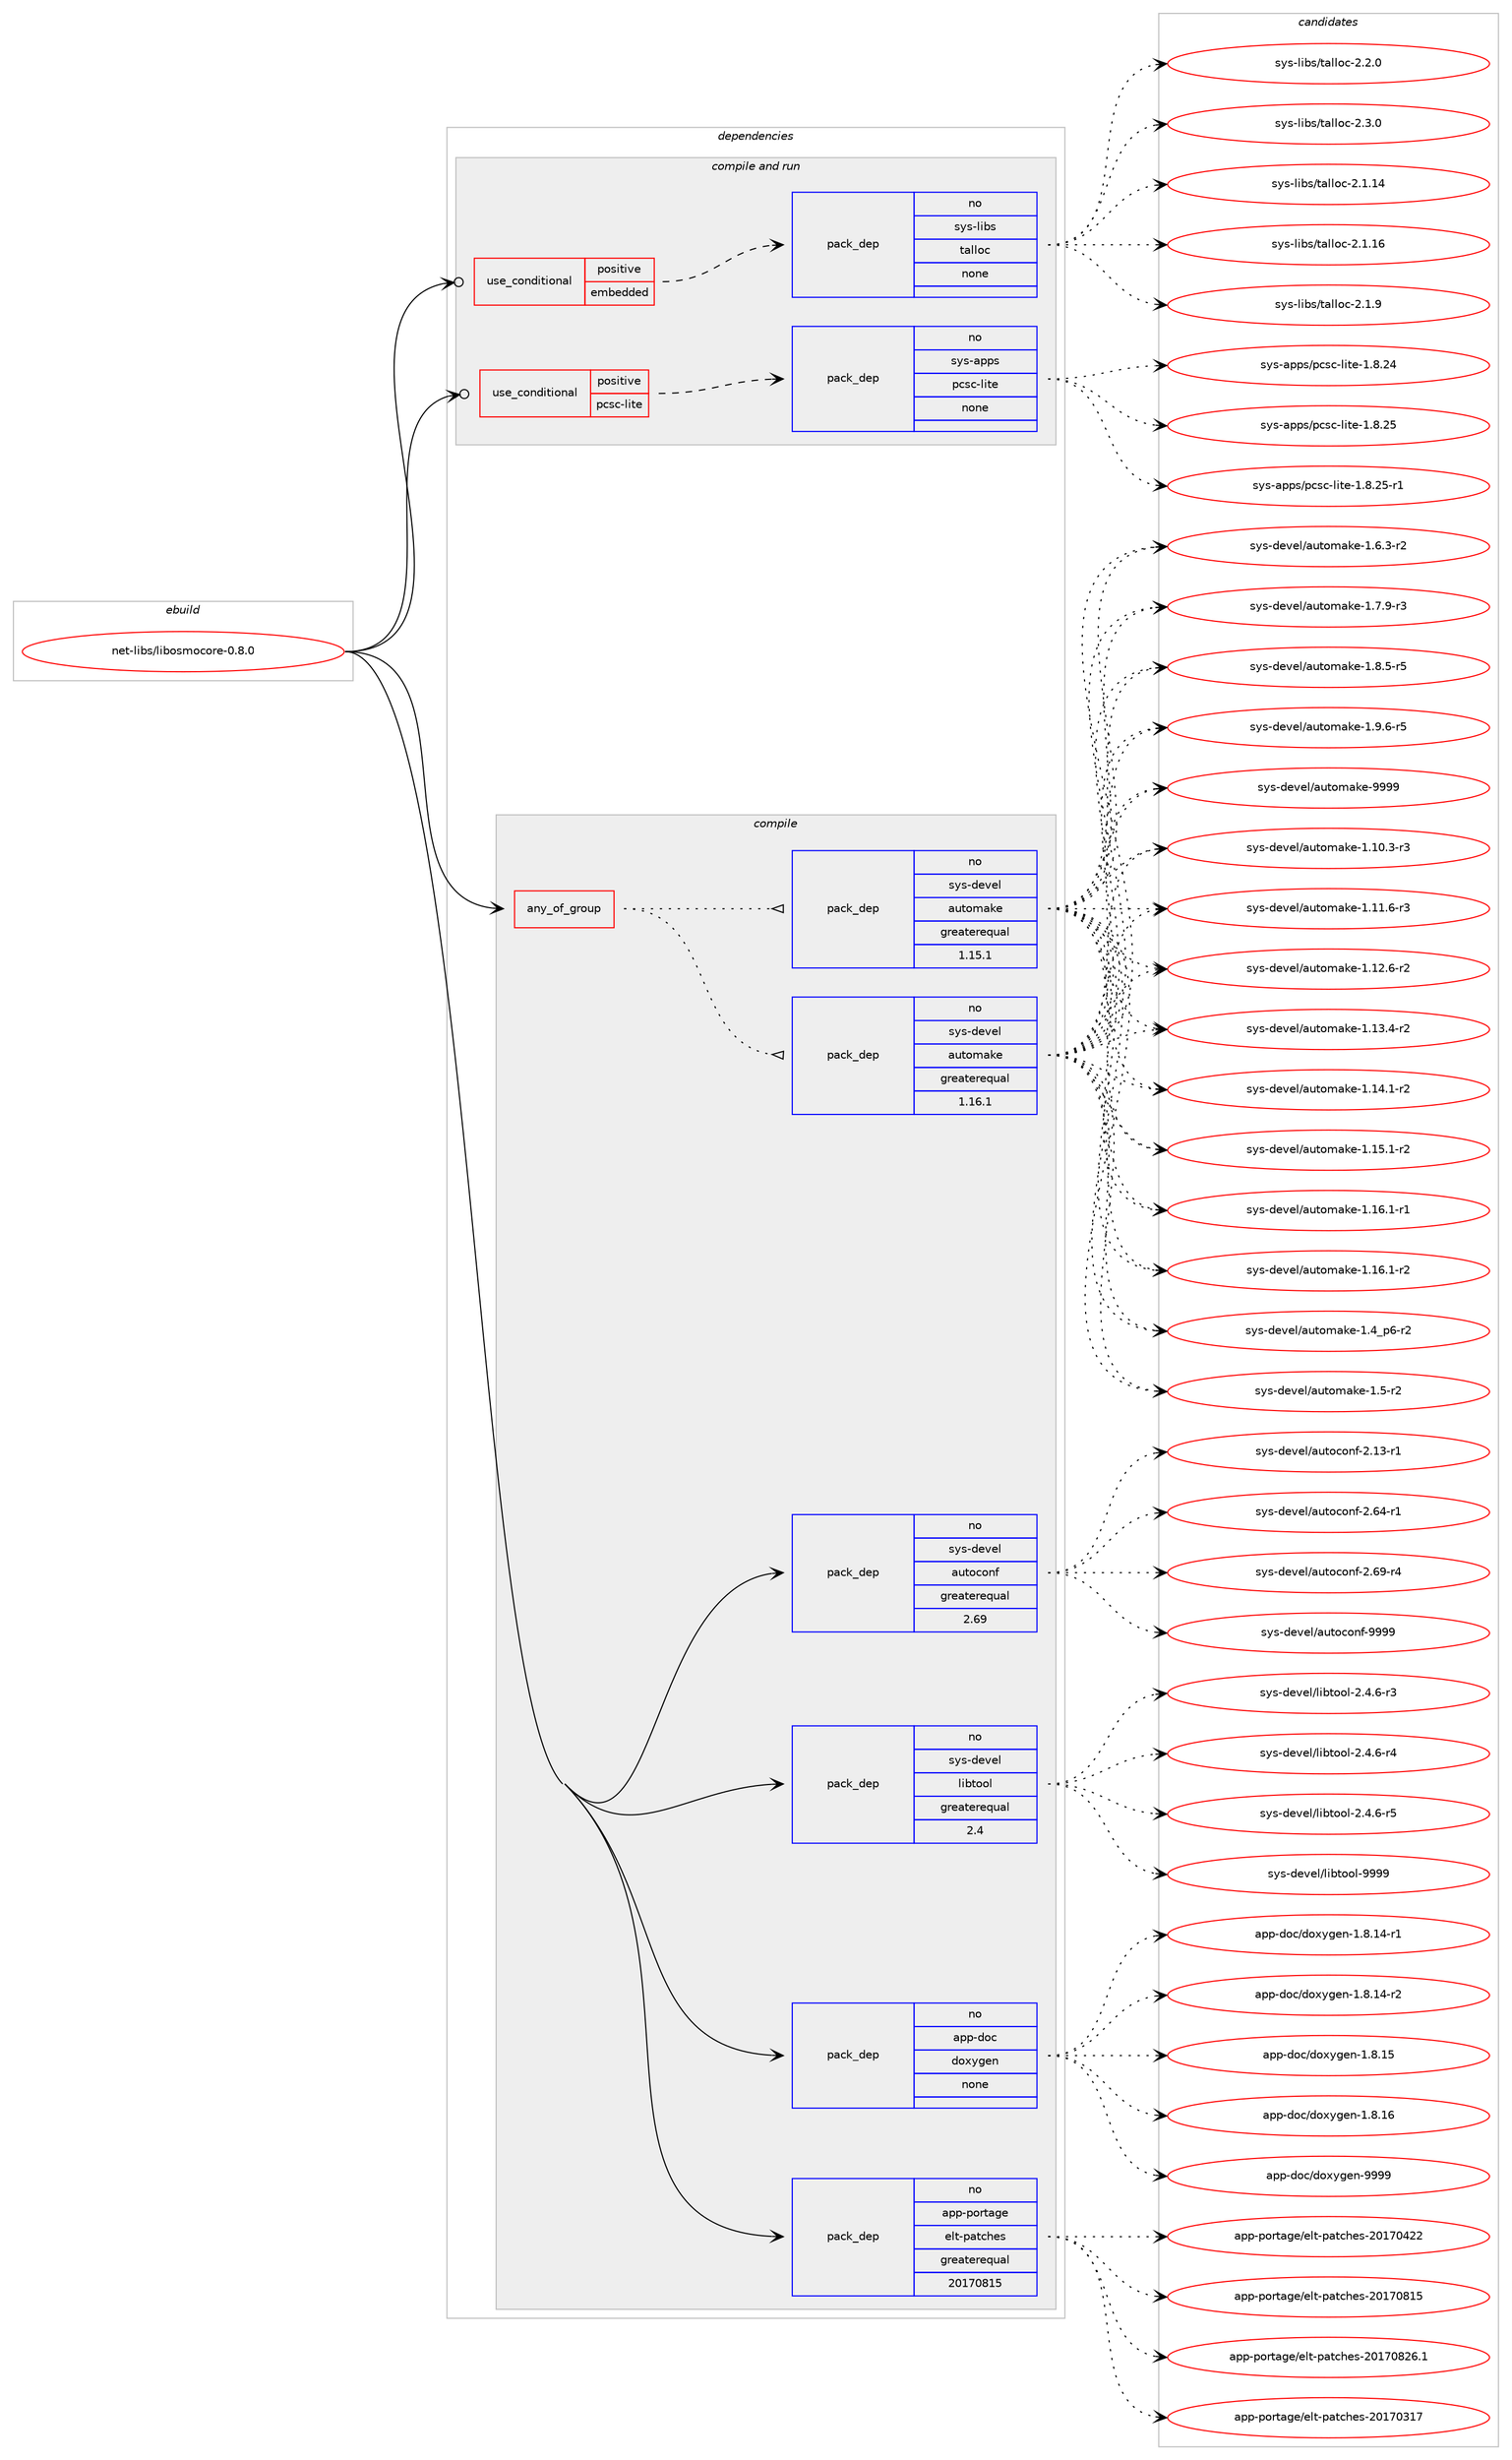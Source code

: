 digraph prolog {

# *************
# Graph options
# *************

newrank=true;
concentrate=true;
compound=true;
graph [rankdir=LR,fontname=Helvetica,fontsize=10,ranksep=1.5];#, ranksep=2.5, nodesep=0.2];
edge  [arrowhead=vee];
node  [fontname=Helvetica,fontsize=10];

# **********
# The ebuild
# **********

subgraph cluster_leftcol {
color=gray;
rank=same;
label=<<i>ebuild</i>>;
id [label="net-libs/libosmocore-0.8.0", color=red, width=4, href="../net-libs/libosmocore-0.8.0.svg"];
}

# ****************
# The dependencies
# ****************

subgraph cluster_midcol {
color=gray;
label=<<i>dependencies</i>>;
subgraph cluster_compile {
fillcolor="#eeeeee";
style=filled;
label=<<i>compile</i>>;
subgraph any14033 {
dependency827078 [label=<<TABLE BORDER="0" CELLBORDER="1" CELLSPACING="0" CELLPADDING="4"><TR><TD CELLPADDING="10">any_of_group</TD></TR></TABLE>>, shape=none, color=red];subgraph pack611044 {
dependency827079 [label=<<TABLE BORDER="0" CELLBORDER="1" CELLSPACING="0" CELLPADDING="4" WIDTH="220"><TR><TD ROWSPAN="6" CELLPADDING="30">pack_dep</TD></TR><TR><TD WIDTH="110">no</TD></TR><TR><TD>sys-devel</TD></TR><TR><TD>automake</TD></TR><TR><TD>greaterequal</TD></TR><TR><TD>1.16.1</TD></TR></TABLE>>, shape=none, color=blue];
}
dependency827078:e -> dependency827079:w [weight=20,style="dotted",arrowhead="oinv"];
subgraph pack611045 {
dependency827080 [label=<<TABLE BORDER="0" CELLBORDER="1" CELLSPACING="0" CELLPADDING="4" WIDTH="220"><TR><TD ROWSPAN="6" CELLPADDING="30">pack_dep</TD></TR><TR><TD WIDTH="110">no</TD></TR><TR><TD>sys-devel</TD></TR><TR><TD>automake</TD></TR><TR><TD>greaterequal</TD></TR><TR><TD>1.15.1</TD></TR></TABLE>>, shape=none, color=blue];
}
dependency827078:e -> dependency827080:w [weight=20,style="dotted",arrowhead="oinv"];
}
id:e -> dependency827078:w [weight=20,style="solid",arrowhead="vee"];
subgraph pack611046 {
dependency827081 [label=<<TABLE BORDER="0" CELLBORDER="1" CELLSPACING="0" CELLPADDING="4" WIDTH="220"><TR><TD ROWSPAN="6" CELLPADDING="30">pack_dep</TD></TR><TR><TD WIDTH="110">no</TD></TR><TR><TD>app-doc</TD></TR><TR><TD>doxygen</TD></TR><TR><TD>none</TD></TR><TR><TD></TD></TR></TABLE>>, shape=none, color=blue];
}
id:e -> dependency827081:w [weight=20,style="solid",arrowhead="vee"];
subgraph pack611047 {
dependency827082 [label=<<TABLE BORDER="0" CELLBORDER="1" CELLSPACING="0" CELLPADDING="4" WIDTH="220"><TR><TD ROWSPAN="6" CELLPADDING="30">pack_dep</TD></TR><TR><TD WIDTH="110">no</TD></TR><TR><TD>app-portage</TD></TR><TR><TD>elt-patches</TD></TR><TR><TD>greaterequal</TD></TR><TR><TD>20170815</TD></TR></TABLE>>, shape=none, color=blue];
}
id:e -> dependency827082:w [weight=20,style="solid",arrowhead="vee"];
subgraph pack611048 {
dependency827083 [label=<<TABLE BORDER="0" CELLBORDER="1" CELLSPACING="0" CELLPADDING="4" WIDTH="220"><TR><TD ROWSPAN="6" CELLPADDING="30">pack_dep</TD></TR><TR><TD WIDTH="110">no</TD></TR><TR><TD>sys-devel</TD></TR><TR><TD>autoconf</TD></TR><TR><TD>greaterequal</TD></TR><TR><TD>2.69</TD></TR></TABLE>>, shape=none, color=blue];
}
id:e -> dependency827083:w [weight=20,style="solid",arrowhead="vee"];
subgraph pack611049 {
dependency827084 [label=<<TABLE BORDER="0" CELLBORDER="1" CELLSPACING="0" CELLPADDING="4" WIDTH="220"><TR><TD ROWSPAN="6" CELLPADDING="30">pack_dep</TD></TR><TR><TD WIDTH="110">no</TD></TR><TR><TD>sys-devel</TD></TR><TR><TD>libtool</TD></TR><TR><TD>greaterequal</TD></TR><TR><TD>2.4</TD></TR></TABLE>>, shape=none, color=blue];
}
id:e -> dependency827084:w [weight=20,style="solid",arrowhead="vee"];
}
subgraph cluster_compileandrun {
fillcolor="#eeeeee";
style=filled;
label=<<i>compile and run</i>>;
subgraph cond201544 {
dependency827085 [label=<<TABLE BORDER="0" CELLBORDER="1" CELLSPACING="0" CELLPADDING="4"><TR><TD ROWSPAN="3" CELLPADDING="10">use_conditional</TD></TR><TR><TD>positive</TD></TR><TR><TD>embedded</TD></TR></TABLE>>, shape=none, color=red];
subgraph pack611050 {
dependency827086 [label=<<TABLE BORDER="0" CELLBORDER="1" CELLSPACING="0" CELLPADDING="4" WIDTH="220"><TR><TD ROWSPAN="6" CELLPADDING="30">pack_dep</TD></TR><TR><TD WIDTH="110">no</TD></TR><TR><TD>sys-libs</TD></TR><TR><TD>talloc</TD></TR><TR><TD>none</TD></TR><TR><TD></TD></TR></TABLE>>, shape=none, color=blue];
}
dependency827085:e -> dependency827086:w [weight=20,style="dashed",arrowhead="vee"];
}
id:e -> dependency827085:w [weight=20,style="solid",arrowhead="odotvee"];
subgraph cond201545 {
dependency827087 [label=<<TABLE BORDER="0" CELLBORDER="1" CELLSPACING="0" CELLPADDING="4"><TR><TD ROWSPAN="3" CELLPADDING="10">use_conditional</TD></TR><TR><TD>positive</TD></TR><TR><TD>pcsc-lite</TD></TR></TABLE>>, shape=none, color=red];
subgraph pack611051 {
dependency827088 [label=<<TABLE BORDER="0" CELLBORDER="1" CELLSPACING="0" CELLPADDING="4" WIDTH="220"><TR><TD ROWSPAN="6" CELLPADDING="30">pack_dep</TD></TR><TR><TD WIDTH="110">no</TD></TR><TR><TD>sys-apps</TD></TR><TR><TD>pcsc-lite</TD></TR><TR><TD>none</TD></TR><TR><TD></TD></TR></TABLE>>, shape=none, color=blue];
}
dependency827087:e -> dependency827088:w [weight=20,style="dashed",arrowhead="vee"];
}
id:e -> dependency827087:w [weight=20,style="solid",arrowhead="odotvee"];
}
subgraph cluster_run {
fillcolor="#eeeeee";
style=filled;
label=<<i>run</i>>;
}
}

# **************
# The candidates
# **************

subgraph cluster_choices {
rank=same;
color=gray;
label=<<i>candidates</i>>;

subgraph choice611044 {
color=black;
nodesep=1;
choice11512111545100101118101108479711711611110997107101454946494846514511451 [label="sys-devel/automake-1.10.3-r3", color=red, width=4,href="../sys-devel/automake-1.10.3-r3.svg"];
choice11512111545100101118101108479711711611110997107101454946494946544511451 [label="sys-devel/automake-1.11.6-r3", color=red, width=4,href="../sys-devel/automake-1.11.6-r3.svg"];
choice11512111545100101118101108479711711611110997107101454946495046544511450 [label="sys-devel/automake-1.12.6-r2", color=red, width=4,href="../sys-devel/automake-1.12.6-r2.svg"];
choice11512111545100101118101108479711711611110997107101454946495146524511450 [label="sys-devel/automake-1.13.4-r2", color=red, width=4,href="../sys-devel/automake-1.13.4-r2.svg"];
choice11512111545100101118101108479711711611110997107101454946495246494511450 [label="sys-devel/automake-1.14.1-r2", color=red, width=4,href="../sys-devel/automake-1.14.1-r2.svg"];
choice11512111545100101118101108479711711611110997107101454946495346494511450 [label="sys-devel/automake-1.15.1-r2", color=red, width=4,href="../sys-devel/automake-1.15.1-r2.svg"];
choice11512111545100101118101108479711711611110997107101454946495446494511449 [label="sys-devel/automake-1.16.1-r1", color=red, width=4,href="../sys-devel/automake-1.16.1-r1.svg"];
choice11512111545100101118101108479711711611110997107101454946495446494511450 [label="sys-devel/automake-1.16.1-r2", color=red, width=4,href="../sys-devel/automake-1.16.1-r2.svg"];
choice115121115451001011181011084797117116111109971071014549465295112544511450 [label="sys-devel/automake-1.4_p6-r2", color=red, width=4,href="../sys-devel/automake-1.4_p6-r2.svg"];
choice11512111545100101118101108479711711611110997107101454946534511450 [label="sys-devel/automake-1.5-r2", color=red, width=4,href="../sys-devel/automake-1.5-r2.svg"];
choice115121115451001011181011084797117116111109971071014549465446514511450 [label="sys-devel/automake-1.6.3-r2", color=red, width=4,href="../sys-devel/automake-1.6.3-r2.svg"];
choice115121115451001011181011084797117116111109971071014549465546574511451 [label="sys-devel/automake-1.7.9-r3", color=red, width=4,href="../sys-devel/automake-1.7.9-r3.svg"];
choice115121115451001011181011084797117116111109971071014549465646534511453 [label="sys-devel/automake-1.8.5-r5", color=red, width=4,href="../sys-devel/automake-1.8.5-r5.svg"];
choice115121115451001011181011084797117116111109971071014549465746544511453 [label="sys-devel/automake-1.9.6-r5", color=red, width=4,href="../sys-devel/automake-1.9.6-r5.svg"];
choice115121115451001011181011084797117116111109971071014557575757 [label="sys-devel/automake-9999", color=red, width=4,href="../sys-devel/automake-9999.svg"];
dependency827079:e -> choice11512111545100101118101108479711711611110997107101454946494846514511451:w [style=dotted,weight="100"];
dependency827079:e -> choice11512111545100101118101108479711711611110997107101454946494946544511451:w [style=dotted,weight="100"];
dependency827079:e -> choice11512111545100101118101108479711711611110997107101454946495046544511450:w [style=dotted,weight="100"];
dependency827079:e -> choice11512111545100101118101108479711711611110997107101454946495146524511450:w [style=dotted,weight="100"];
dependency827079:e -> choice11512111545100101118101108479711711611110997107101454946495246494511450:w [style=dotted,weight="100"];
dependency827079:e -> choice11512111545100101118101108479711711611110997107101454946495346494511450:w [style=dotted,weight="100"];
dependency827079:e -> choice11512111545100101118101108479711711611110997107101454946495446494511449:w [style=dotted,weight="100"];
dependency827079:e -> choice11512111545100101118101108479711711611110997107101454946495446494511450:w [style=dotted,weight="100"];
dependency827079:e -> choice115121115451001011181011084797117116111109971071014549465295112544511450:w [style=dotted,weight="100"];
dependency827079:e -> choice11512111545100101118101108479711711611110997107101454946534511450:w [style=dotted,weight="100"];
dependency827079:e -> choice115121115451001011181011084797117116111109971071014549465446514511450:w [style=dotted,weight="100"];
dependency827079:e -> choice115121115451001011181011084797117116111109971071014549465546574511451:w [style=dotted,weight="100"];
dependency827079:e -> choice115121115451001011181011084797117116111109971071014549465646534511453:w [style=dotted,weight="100"];
dependency827079:e -> choice115121115451001011181011084797117116111109971071014549465746544511453:w [style=dotted,weight="100"];
dependency827079:e -> choice115121115451001011181011084797117116111109971071014557575757:w [style=dotted,weight="100"];
}
subgraph choice611045 {
color=black;
nodesep=1;
choice11512111545100101118101108479711711611110997107101454946494846514511451 [label="sys-devel/automake-1.10.3-r3", color=red, width=4,href="../sys-devel/automake-1.10.3-r3.svg"];
choice11512111545100101118101108479711711611110997107101454946494946544511451 [label="sys-devel/automake-1.11.6-r3", color=red, width=4,href="../sys-devel/automake-1.11.6-r3.svg"];
choice11512111545100101118101108479711711611110997107101454946495046544511450 [label="sys-devel/automake-1.12.6-r2", color=red, width=4,href="../sys-devel/automake-1.12.6-r2.svg"];
choice11512111545100101118101108479711711611110997107101454946495146524511450 [label="sys-devel/automake-1.13.4-r2", color=red, width=4,href="../sys-devel/automake-1.13.4-r2.svg"];
choice11512111545100101118101108479711711611110997107101454946495246494511450 [label="sys-devel/automake-1.14.1-r2", color=red, width=4,href="../sys-devel/automake-1.14.1-r2.svg"];
choice11512111545100101118101108479711711611110997107101454946495346494511450 [label="sys-devel/automake-1.15.1-r2", color=red, width=4,href="../sys-devel/automake-1.15.1-r2.svg"];
choice11512111545100101118101108479711711611110997107101454946495446494511449 [label="sys-devel/automake-1.16.1-r1", color=red, width=4,href="../sys-devel/automake-1.16.1-r1.svg"];
choice11512111545100101118101108479711711611110997107101454946495446494511450 [label="sys-devel/automake-1.16.1-r2", color=red, width=4,href="../sys-devel/automake-1.16.1-r2.svg"];
choice115121115451001011181011084797117116111109971071014549465295112544511450 [label="sys-devel/automake-1.4_p6-r2", color=red, width=4,href="../sys-devel/automake-1.4_p6-r2.svg"];
choice11512111545100101118101108479711711611110997107101454946534511450 [label="sys-devel/automake-1.5-r2", color=red, width=4,href="../sys-devel/automake-1.5-r2.svg"];
choice115121115451001011181011084797117116111109971071014549465446514511450 [label="sys-devel/automake-1.6.3-r2", color=red, width=4,href="../sys-devel/automake-1.6.3-r2.svg"];
choice115121115451001011181011084797117116111109971071014549465546574511451 [label="sys-devel/automake-1.7.9-r3", color=red, width=4,href="../sys-devel/automake-1.7.9-r3.svg"];
choice115121115451001011181011084797117116111109971071014549465646534511453 [label="sys-devel/automake-1.8.5-r5", color=red, width=4,href="../sys-devel/automake-1.8.5-r5.svg"];
choice115121115451001011181011084797117116111109971071014549465746544511453 [label="sys-devel/automake-1.9.6-r5", color=red, width=4,href="../sys-devel/automake-1.9.6-r5.svg"];
choice115121115451001011181011084797117116111109971071014557575757 [label="sys-devel/automake-9999", color=red, width=4,href="../sys-devel/automake-9999.svg"];
dependency827080:e -> choice11512111545100101118101108479711711611110997107101454946494846514511451:w [style=dotted,weight="100"];
dependency827080:e -> choice11512111545100101118101108479711711611110997107101454946494946544511451:w [style=dotted,weight="100"];
dependency827080:e -> choice11512111545100101118101108479711711611110997107101454946495046544511450:w [style=dotted,weight="100"];
dependency827080:e -> choice11512111545100101118101108479711711611110997107101454946495146524511450:w [style=dotted,weight="100"];
dependency827080:e -> choice11512111545100101118101108479711711611110997107101454946495246494511450:w [style=dotted,weight="100"];
dependency827080:e -> choice11512111545100101118101108479711711611110997107101454946495346494511450:w [style=dotted,weight="100"];
dependency827080:e -> choice11512111545100101118101108479711711611110997107101454946495446494511449:w [style=dotted,weight="100"];
dependency827080:e -> choice11512111545100101118101108479711711611110997107101454946495446494511450:w [style=dotted,weight="100"];
dependency827080:e -> choice115121115451001011181011084797117116111109971071014549465295112544511450:w [style=dotted,weight="100"];
dependency827080:e -> choice11512111545100101118101108479711711611110997107101454946534511450:w [style=dotted,weight="100"];
dependency827080:e -> choice115121115451001011181011084797117116111109971071014549465446514511450:w [style=dotted,weight="100"];
dependency827080:e -> choice115121115451001011181011084797117116111109971071014549465546574511451:w [style=dotted,weight="100"];
dependency827080:e -> choice115121115451001011181011084797117116111109971071014549465646534511453:w [style=dotted,weight="100"];
dependency827080:e -> choice115121115451001011181011084797117116111109971071014549465746544511453:w [style=dotted,weight="100"];
dependency827080:e -> choice115121115451001011181011084797117116111109971071014557575757:w [style=dotted,weight="100"];
}
subgraph choice611046 {
color=black;
nodesep=1;
choice97112112451001119947100111120121103101110454946564649524511449 [label="app-doc/doxygen-1.8.14-r1", color=red, width=4,href="../app-doc/doxygen-1.8.14-r1.svg"];
choice97112112451001119947100111120121103101110454946564649524511450 [label="app-doc/doxygen-1.8.14-r2", color=red, width=4,href="../app-doc/doxygen-1.8.14-r2.svg"];
choice9711211245100111994710011112012110310111045494656464953 [label="app-doc/doxygen-1.8.15", color=red, width=4,href="../app-doc/doxygen-1.8.15.svg"];
choice9711211245100111994710011112012110310111045494656464954 [label="app-doc/doxygen-1.8.16", color=red, width=4,href="../app-doc/doxygen-1.8.16.svg"];
choice971121124510011199471001111201211031011104557575757 [label="app-doc/doxygen-9999", color=red, width=4,href="../app-doc/doxygen-9999.svg"];
dependency827081:e -> choice97112112451001119947100111120121103101110454946564649524511449:w [style=dotted,weight="100"];
dependency827081:e -> choice97112112451001119947100111120121103101110454946564649524511450:w [style=dotted,weight="100"];
dependency827081:e -> choice9711211245100111994710011112012110310111045494656464953:w [style=dotted,weight="100"];
dependency827081:e -> choice9711211245100111994710011112012110310111045494656464954:w [style=dotted,weight="100"];
dependency827081:e -> choice971121124510011199471001111201211031011104557575757:w [style=dotted,weight="100"];
}
subgraph choice611047 {
color=black;
nodesep=1;
choice97112112451121111141169710310147101108116451129711699104101115455048495548514955 [label="app-portage/elt-patches-20170317", color=red, width=4,href="../app-portage/elt-patches-20170317.svg"];
choice97112112451121111141169710310147101108116451129711699104101115455048495548525050 [label="app-portage/elt-patches-20170422", color=red, width=4,href="../app-portage/elt-patches-20170422.svg"];
choice97112112451121111141169710310147101108116451129711699104101115455048495548564953 [label="app-portage/elt-patches-20170815", color=red, width=4,href="../app-portage/elt-patches-20170815.svg"];
choice971121124511211111411697103101471011081164511297116991041011154550484955485650544649 [label="app-portage/elt-patches-20170826.1", color=red, width=4,href="../app-portage/elt-patches-20170826.1.svg"];
dependency827082:e -> choice97112112451121111141169710310147101108116451129711699104101115455048495548514955:w [style=dotted,weight="100"];
dependency827082:e -> choice97112112451121111141169710310147101108116451129711699104101115455048495548525050:w [style=dotted,weight="100"];
dependency827082:e -> choice97112112451121111141169710310147101108116451129711699104101115455048495548564953:w [style=dotted,weight="100"];
dependency827082:e -> choice971121124511211111411697103101471011081164511297116991041011154550484955485650544649:w [style=dotted,weight="100"];
}
subgraph choice611048 {
color=black;
nodesep=1;
choice1151211154510010111810110847971171161119911111010245504649514511449 [label="sys-devel/autoconf-2.13-r1", color=red, width=4,href="../sys-devel/autoconf-2.13-r1.svg"];
choice1151211154510010111810110847971171161119911111010245504654524511449 [label="sys-devel/autoconf-2.64-r1", color=red, width=4,href="../sys-devel/autoconf-2.64-r1.svg"];
choice1151211154510010111810110847971171161119911111010245504654574511452 [label="sys-devel/autoconf-2.69-r4", color=red, width=4,href="../sys-devel/autoconf-2.69-r4.svg"];
choice115121115451001011181011084797117116111991111101024557575757 [label="sys-devel/autoconf-9999", color=red, width=4,href="../sys-devel/autoconf-9999.svg"];
dependency827083:e -> choice1151211154510010111810110847971171161119911111010245504649514511449:w [style=dotted,weight="100"];
dependency827083:e -> choice1151211154510010111810110847971171161119911111010245504654524511449:w [style=dotted,weight="100"];
dependency827083:e -> choice1151211154510010111810110847971171161119911111010245504654574511452:w [style=dotted,weight="100"];
dependency827083:e -> choice115121115451001011181011084797117116111991111101024557575757:w [style=dotted,weight="100"];
}
subgraph choice611049 {
color=black;
nodesep=1;
choice1151211154510010111810110847108105981161111111084550465246544511451 [label="sys-devel/libtool-2.4.6-r3", color=red, width=4,href="../sys-devel/libtool-2.4.6-r3.svg"];
choice1151211154510010111810110847108105981161111111084550465246544511452 [label="sys-devel/libtool-2.4.6-r4", color=red, width=4,href="../sys-devel/libtool-2.4.6-r4.svg"];
choice1151211154510010111810110847108105981161111111084550465246544511453 [label="sys-devel/libtool-2.4.6-r5", color=red, width=4,href="../sys-devel/libtool-2.4.6-r5.svg"];
choice1151211154510010111810110847108105981161111111084557575757 [label="sys-devel/libtool-9999", color=red, width=4,href="../sys-devel/libtool-9999.svg"];
dependency827084:e -> choice1151211154510010111810110847108105981161111111084550465246544511451:w [style=dotted,weight="100"];
dependency827084:e -> choice1151211154510010111810110847108105981161111111084550465246544511452:w [style=dotted,weight="100"];
dependency827084:e -> choice1151211154510010111810110847108105981161111111084550465246544511453:w [style=dotted,weight="100"];
dependency827084:e -> choice1151211154510010111810110847108105981161111111084557575757:w [style=dotted,weight="100"];
}
subgraph choice611050 {
color=black;
nodesep=1;
choice115121115451081059811547116971081081119945504649464952 [label="sys-libs/talloc-2.1.14", color=red, width=4,href="../sys-libs/talloc-2.1.14.svg"];
choice115121115451081059811547116971081081119945504649464954 [label="sys-libs/talloc-2.1.16", color=red, width=4,href="../sys-libs/talloc-2.1.16.svg"];
choice1151211154510810598115471169710810811199455046494657 [label="sys-libs/talloc-2.1.9", color=red, width=4,href="../sys-libs/talloc-2.1.9.svg"];
choice1151211154510810598115471169710810811199455046504648 [label="sys-libs/talloc-2.2.0", color=red, width=4,href="../sys-libs/talloc-2.2.0.svg"];
choice1151211154510810598115471169710810811199455046514648 [label="sys-libs/talloc-2.3.0", color=red, width=4,href="../sys-libs/talloc-2.3.0.svg"];
dependency827086:e -> choice115121115451081059811547116971081081119945504649464952:w [style=dotted,weight="100"];
dependency827086:e -> choice115121115451081059811547116971081081119945504649464954:w [style=dotted,weight="100"];
dependency827086:e -> choice1151211154510810598115471169710810811199455046494657:w [style=dotted,weight="100"];
dependency827086:e -> choice1151211154510810598115471169710810811199455046504648:w [style=dotted,weight="100"];
dependency827086:e -> choice1151211154510810598115471169710810811199455046514648:w [style=dotted,weight="100"];
}
subgraph choice611051 {
color=black;
nodesep=1;
choice11512111545971121121154711299115994510810511610145494656465052 [label="sys-apps/pcsc-lite-1.8.24", color=red, width=4,href="../sys-apps/pcsc-lite-1.8.24.svg"];
choice11512111545971121121154711299115994510810511610145494656465053 [label="sys-apps/pcsc-lite-1.8.25", color=red, width=4,href="../sys-apps/pcsc-lite-1.8.25.svg"];
choice115121115459711211211547112991159945108105116101454946564650534511449 [label="sys-apps/pcsc-lite-1.8.25-r1", color=red, width=4,href="../sys-apps/pcsc-lite-1.8.25-r1.svg"];
dependency827088:e -> choice11512111545971121121154711299115994510810511610145494656465052:w [style=dotted,weight="100"];
dependency827088:e -> choice11512111545971121121154711299115994510810511610145494656465053:w [style=dotted,weight="100"];
dependency827088:e -> choice115121115459711211211547112991159945108105116101454946564650534511449:w [style=dotted,weight="100"];
}
}

}
